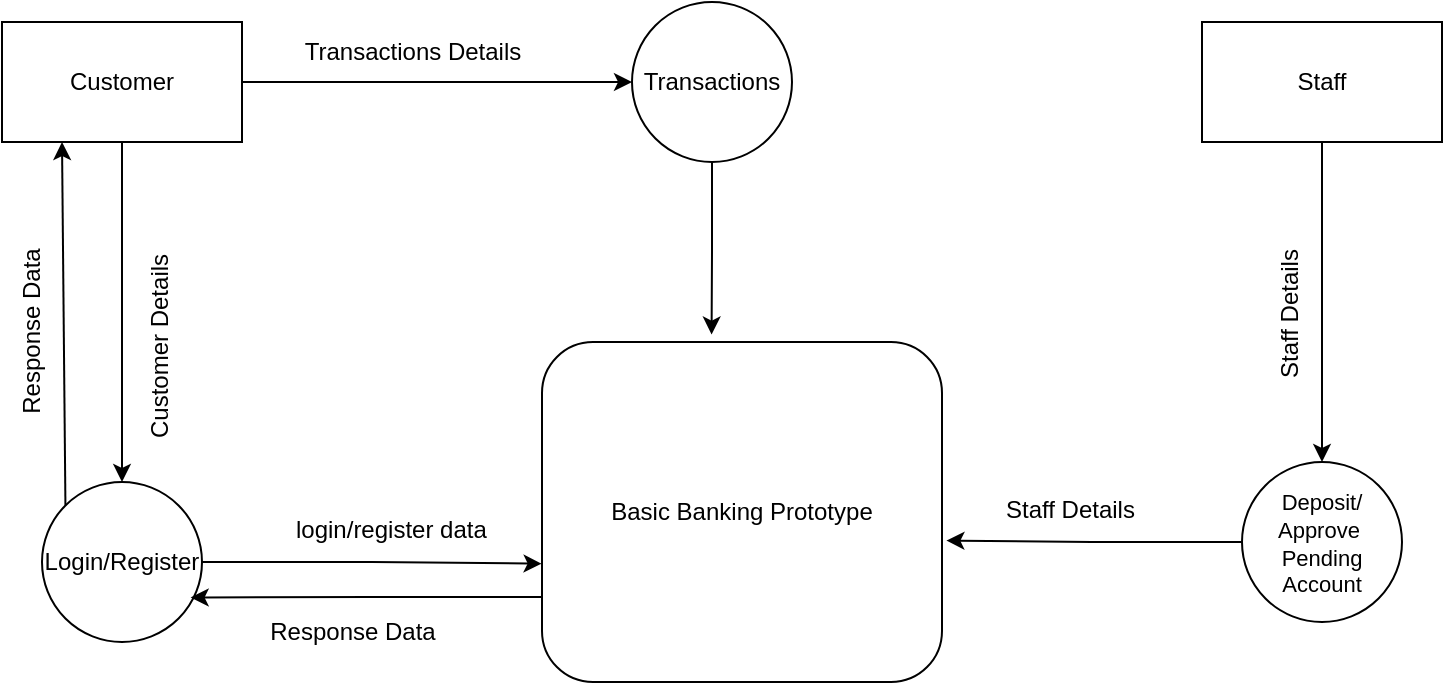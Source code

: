<mxfile version="24.4.4" type="onedrive">
  <diagram name="Page-1" id="On5AgRNXrG71A-zkxBOP">
    <mxGraphModel grid="1" page="1" gridSize="10" guides="1" tooltips="1" connect="1" arrows="1" fold="1" pageScale="1" pageWidth="850" pageHeight="1100" math="0" shadow="0">
      <root>
        <mxCell id="0" />
        <mxCell id="1" parent="0" />
        <mxCell id="r1HEPPK7ZUVV9zO6WVCT-2" value="Basic Banking Prototype" style="rounded=1;whiteSpace=wrap;html=1;" vertex="1" parent="1">
          <mxGeometry x="340" y="330" width="200" height="170" as="geometry" />
        </mxCell>
        <mxCell id="r1HEPPK7ZUVV9zO6WVCT-11" style="edgeStyle=orthogonalEdgeStyle;rounded=0;orthogonalLoop=1;jettySize=auto;html=1;entryX=0.5;entryY=0;entryDx=0;entryDy=0;" edge="1" parent="1" source="r1HEPPK7ZUVV9zO6WVCT-3" target="r1HEPPK7ZUVV9zO6WVCT-6">
          <mxGeometry relative="1" as="geometry" />
        </mxCell>
        <mxCell id="r1HEPPK7ZUVV9zO6WVCT-14" style="edgeStyle=orthogonalEdgeStyle;rounded=0;orthogonalLoop=1;jettySize=auto;html=1;entryX=0;entryY=0.5;entryDx=0;entryDy=0;" edge="1" parent="1" source="r1HEPPK7ZUVV9zO6WVCT-3" target="r1HEPPK7ZUVV9zO6WVCT-8">
          <mxGeometry relative="1" as="geometry" />
        </mxCell>
        <mxCell id="r1HEPPK7ZUVV9zO6WVCT-3" value="Customer" style="rounded=0;whiteSpace=wrap;html=1;" vertex="1" parent="1">
          <mxGeometry x="70" y="170" width="120" height="60" as="geometry" />
        </mxCell>
        <mxCell id="r1HEPPK7ZUVV9zO6WVCT-17" style="edgeStyle=orthogonalEdgeStyle;rounded=0;orthogonalLoop=1;jettySize=auto;html=1;entryX=0.5;entryY=0;entryDx=0;entryDy=0;" edge="1" parent="1" source="r1HEPPK7ZUVV9zO6WVCT-4" target="r1HEPPK7ZUVV9zO6WVCT-7">
          <mxGeometry relative="1" as="geometry" />
        </mxCell>
        <mxCell id="r1HEPPK7ZUVV9zO6WVCT-4" value="Staff" style="rounded=0;whiteSpace=wrap;html=1;" vertex="1" parent="1">
          <mxGeometry x="670" y="170" width="120" height="60" as="geometry" />
        </mxCell>
        <mxCell id="r1HEPPK7ZUVV9zO6WVCT-6" value="Login/Register" style="ellipse;whiteSpace=wrap;html=1;aspect=fixed;" vertex="1" parent="1">
          <mxGeometry x="90" y="400" width="80" height="80" as="geometry" />
        </mxCell>
        <mxCell id="r1HEPPK7ZUVV9zO6WVCT-7" value="&lt;font style=&quot;font-size: 11px;&quot;&gt;Deposit/&lt;/font&gt;&lt;div&gt;&lt;font style=&quot;font-size: 11px;&quot;&gt;Approve&amp;nbsp;&lt;/font&gt;&lt;div style=&quot;font-size: 11px;&quot;&gt;&lt;font style=&quot;font-size: 11px;&quot;&gt;Pending Account&lt;/font&gt;&lt;/div&gt;&lt;/div&gt;" style="ellipse;whiteSpace=wrap;html=1;aspect=fixed;" vertex="1" parent="1">
          <mxGeometry x="690" y="390" width="80" height="80" as="geometry" />
        </mxCell>
        <mxCell id="r1HEPPK7ZUVV9zO6WVCT-8" value="Transactions" style="ellipse;whiteSpace=wrap;html=1;aspect=fixed;" vertex="1" parent="1">
          <mxGeometry x="385" y="160" width="80" height="80" as="geometry" />
        </mxCell>
        <mxCell id="r1HEPPK7ZUVV9zO6WVCT-9" style="edgeStyle=orthogonalEdgeStyle;rounded=0;orthogonalLoop=1;jettySize=auto;html=1;entryX=-0.001;entryY=0.652;entryDx=0;entryDy=0;entryPerimeter=0;" edge="1" parent="1" source="r1HEPPK7ZUVV9zO6WVCT-6" target="r1HEPPK7ZUVV9zO6WVCT-2">
          <mxGeometry relative="1" as="geometry" />
        </mxCell>
        <mxCell id="r1HEPPK7ZUVV9zO6WVCT-10" style="edgeStyle=orthogonalEdgeStyle;rounded=0;orthogonalLoop=1;jettySize=auto;html=1;exitX=0;exitY=0.75;exitDx=0;exitDy=0;entryX=0.929;entryY=0.722;entryDx=0;entryDy=0;entryPerimeter=0;" edge="1" parent="1" source="r1HEPPK7ZUVV9zO6WVCT-2" target="r1HEPPK7ZUVV9zO6WVCT-6">
          <mxGeometry relative="1" as="geometry" />
        </mxCell>
        <mxCell id="r1HEPPK7ZUVV9zO6WVCT-21" style="edgeStyle=orthogonalEdgeStyle;rounded=0;orthogonalLoop=1;jettySize=auto;html=1;entryX=0.424;entryY=-0.022;entryDx=0;entryDy=0;entryPerimeter=0;" edge="1" parent="1" source="r1HEPPK7ZUVV9zO6WVCT-8" target="r1HEPPK7ZUVV9zO6WVCT-2">
          <mxGeometry relative="1" as="geometry" />
        </mxCell>
        <mxCell id="r1HEPPK7ZUVV9zO6WVCT-22" value="Response Data" style="text;html=1;align=center;verticalAlign=middle;resizable=0;points=[];autosize=1;strokeColor=none;fillColor=none;" vertex="1" parent="1">
          <mxGeometry x="190" y="460" width="110" height="30" as="geometry" />
        </mxCell>
        <mxCell id="r1HEPPK7ZUVV9zO6WVCT-24" value="Response Data" style="text;html=1;align=center;verticalAlign=middle;resizable=0;points=[];autosize=1;strokeColor=none;fillColor=none;rotation=-90;" vertex="1" parent="1">
          <mxGeometry x="30" y="310" width="110" height="30" as="geometry" />
        </mxCell>
        <mxCell id="r1HEPPK7ZUVV9zO6WVCT-26" value="Transactions Details" style="text;html=1;align=center;verticalAlign=middle;resizable=0;points=[];autosize=1;strokeColor=none;fillColor=none;" vertex="1" parent="1">
          <mxGeometry x="210" y="170" width="130" height="30" as="geometry" />
        </mxCell>
        <mxCell id="r1HEPPK7ZUVV9zO6WVCT-27" value="&lt;div style=&quot;text-align: center;&quot;&gt;&lt;span style=&quot;background-color: initial; text-wrap: nowrap;&quot;&gt;Staff Details&lt;/span&gt;&lt;/div&gt;" style="text;whiteSpace=wrap;html=1;" vertex="1" parent="1">
          <mxGeometry x="570" y="400" width="120" height="20" as="geometry" />
        </mxCell>
        <mxCell id="r1HEPPK7ZUVV9zO6WVCT-28" value="&lt;div style=&quot;text-align: center;&quot;&gt;&lt;span style=&quot;text-wrap: nowrap;&quot;&gt;login/register data&lt;/span&gt;&lt;/div&gt;&lt;div style=&quot;text-align: center;&quot;&gt;&lt;span style=&quot;text-wrap: nowrap;&quot;&gt;&lt;br&gt;&lt;/span&gt;&lt;/div&gt;" style="text;whiteSpace=wrap;html=1;" vertex="1" parent="1">
          <mxGeometry x="215" y="410" width="120" height="40" as="geometry" />
        </mxCell>
        <mxCell id="r1HEPPK7ZUVV9zO6WVCT-30" value="&lt;div style=&quot;text-align: center;&quot;&gt;&lt;span style=&quot;background-color: initial; text-wrap: nowrap;&quot;&gt;Staff Details&lt;/span&gt;&lt;/div&gt;" style="text;whiteSpace=wrap;html=1;rotation=-90;" vertex="1" parent="1">
          <mxGeometry x="660" y="270" width="120" height="40" as="geometry" />
        </mxCell>
        <mxCell id="r1HEPPK7ZUVV9zO6WVCT-32" value="&lt;div style=&quot;text-align: center;&quot;&gt;&lt;span style=&quot;text-wrap: nowrap;&quot;&gt;Customer Details&lt;/span&gt;&lt;/div&gt;" style="text;whiteSpace=wrap;html=1;rotation=-90;" vertex="1" parent="1">
          <mxGeometry x="95" y="300" width="120" height="40" as="geometry" />
        </mxCell>
        <mxCell id="CxJjpjS6sOl6TEYwpxk4-1" value="" style="endArrow=classic;html=1;rounded=0;exitX=0;exitY=0;exitDx=0;exitDy=0;" edge="1" parent="1" source="r1HEPPK7ZUVV9zO6WVCT-6">
          <mxGeometry width="50" height="50" relative="1" as="geometry">
            <mxPoint x="110" y="370" as="sourcePoint" />
            <mxPoint x="100" y="230" as="targetPoint" />
          </mxGeometry>
        </mxCell>
        <mxCell id="CxJjpjS6sOl6TEYwpxk4-2" style="edgeStyle=orthogonalEdgeStyle;rounded=0;orthogonalLoop=1;jettySize=auto;html=1;entryX=1.011;entryY=0.584;entryDx=0;entryDy=0;entryPerimeter=0;" edge="1" parent="1" source="r1HEPPK7ZUVV9zO6WVCT-7" target="r1HEPPK7ZUVV9zO6WVCT-2">
          <mxGeometry relative="1" as="geometry" />
        </mxCell>
      </root>
    </mxGraphModel>
  </diagram>
</mxfile>
